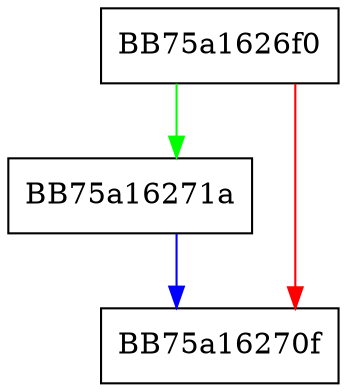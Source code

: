 digraph luaL_callmeta {
  node [shape="box"];
  graph [splines=ortho];
  BB75a1626f0 -> BB75a16271a [color="green"];
  BB75a1626f0 -> BB75a16270f [color="red"];
  BB75a16271a -> BB75a16270f [color="blue"];
}